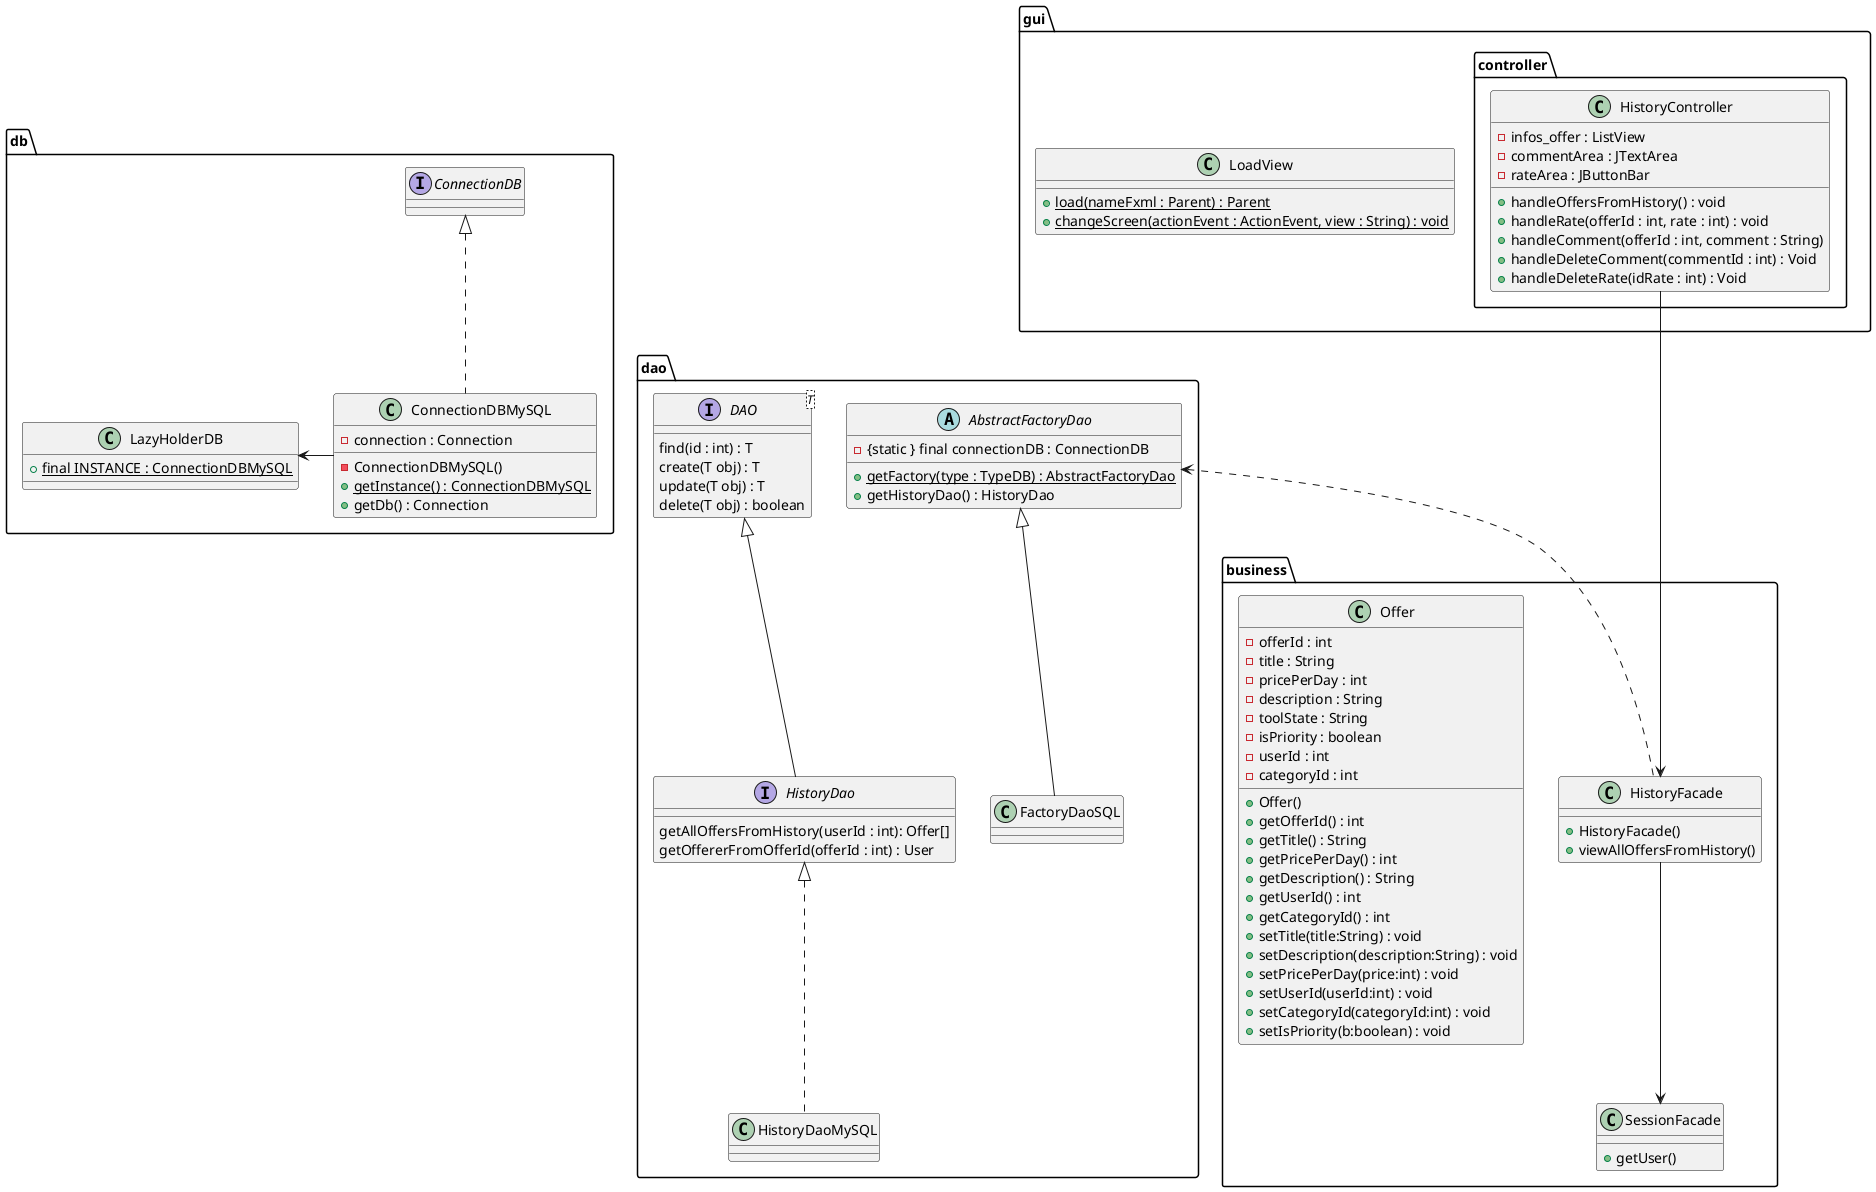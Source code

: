 @startuml

package dao {


    interface HistoryDao{
        getAllOffersFromHistory(userId : int): Offer[]
        getOffererFromOfferId(offerId : int) : User
    }
    class HistoryDaoMySQL
    AbstractFactoryDao <|-- FactoryDaoSQL
    HistoryDao <|.. HistoryDaoMySQL

    interface DAO<T>{
        find(id : int) : T
        create(T obj) : T
        update(T obj) : T
        delete(T obj) : boolean
    }

    abstract AbstractFactoryDao{
        - {static } final connectionDB : ConnectionDB
        + {static} getFactory(type : TypeDB) : AbstractFactoryDao
        + getHistoryDao() : HistoryDao
    }

    class FactoryDaoSQL{
    }


    DAO <|-- HistoryDao
}
package db{
    class ConnectionDBMySQL{
        - connection : Connection
        - ConnectionDBMySQL()
        + {static} getInstance() : ConnectionDBMySQL
        + getDb() : Connection
    }

    class LazyHolderDB{
        + {static} final INSTANCE : ConnectionDBMySQL
    }
    interface ConnectionDB
    ConnectionDBMySQL -Left-> LazyHolderDB
    ConnectionDBMySQL .up.|> ConnectionDB

}
package business{
    class SessionFacade{
            + getUser()
        }

    class HistoryFacade{
        + HistoryFacade()
        + viewAllOffersFromHistory()
    }

    class Offer{
        -offerId : int
        -title : String
        -pricePerDay : int
        -description : String
        -toolState : String
        -isPriority : boolean
        -userId : int
        -categoryId : int
        + Offer()
        + getOfferId() : int
        + getTitle() : String
        + getPricePerDay() : int
        + getDescription() : String
        + getUserId() : int
        + getCategoryId() : int
        + setTitle(title:String) : void
        + setDescription(description:String) : void
        + setPricePerDay(price:int) : void
        + setUserId(userId:int) : void
        + setCategoryId(categoryId:int) : void
        + setIsPriority(b:boolean) : void
    }
    HistoryFacade --> SessionFacade

}

package gui{

    class LoadView{
        + {static} load(nameFxml : Parent) : Parent
        + {static} changeScreen(actionEvent : ActionEvent, view : String) : void
    }

    package controller{
        class HistoryController{
            - infos_offer : ListView
            - commentArea : JTextArea
            - rateArea : JButtonBar
            + handleOffersFromHistory() : void
            + handleRate(offerId : int, rate : int) : void
            + handleComment(offerId : int, comment : String)
            + handleDeleteComment(commentId : int) : Void
            + handleDeleteRate(idRate : int) : Void

        }
    }
}
HistoryFacade <--Up- HistoryController
HistoryFacade .Up.> AbstractFactoryDao



@enduml